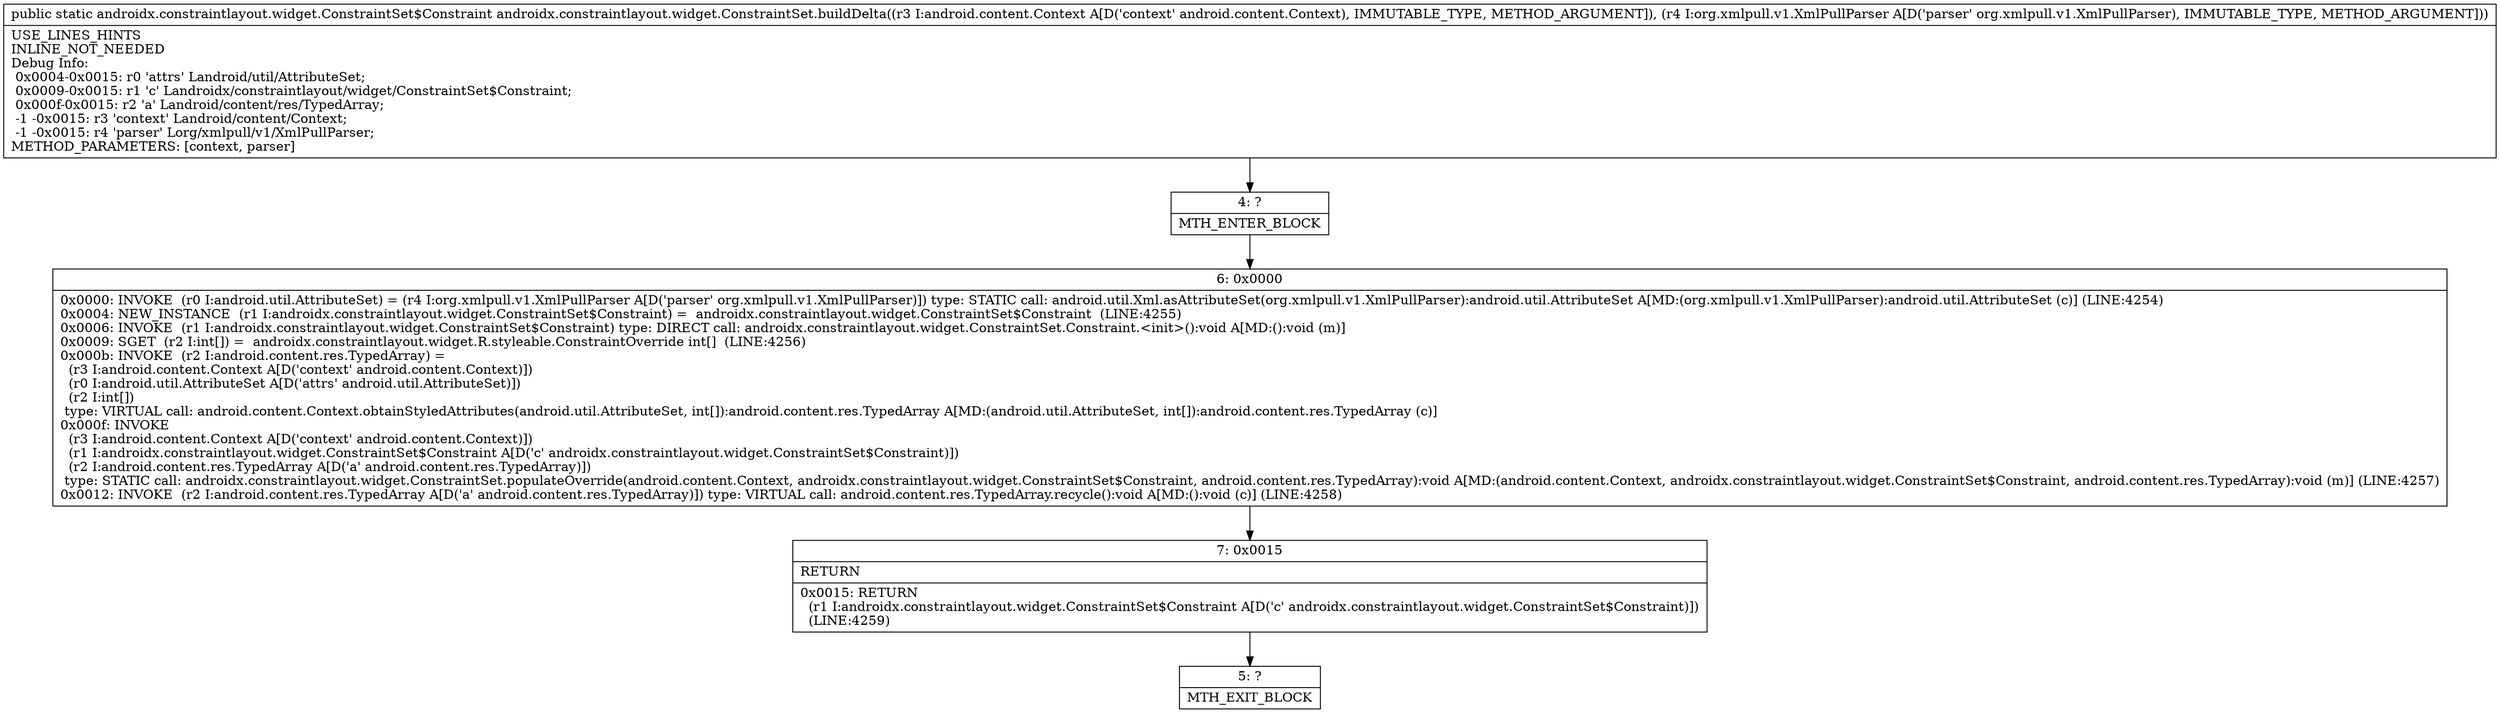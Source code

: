 digraph "CFG forandroidx.constraintlayout.widget.ConstraintSet.buildDelta(Landroid\/content\/Context;Lorg\/xmlpull\/v1\/XmlPullParser;)Landroidx\/constraintlayout\/widget\/ConstraintSet$Constraint;" {
Node_4 [shape=record,label="{4\:\ ?|MTH_ENTER_BLOCK\l}"];
Node_6 [shape=record,label="{6\:\ 0x0000|0x0000: INVOKE  (r0 I:android.util.AttributeSet) = (r4 I:org.xmlpull.v1.XmlPullParser A[D('parser' org.xmlpull.v1.XmlPullParser)]) type: STATIC call: android.util.Xml.asAttributeSet(org.xmlpull.v1.XmlPullParser):android.util.AttributeSet A[MD:(org.xmlpull.v1.XmlPullParser):android.util.AttributeSet (c)] (LINE:4254)\l0x0004: NEW_INSTANCE  (r1 I:androidx.constraintlayout.widget.ConstraintSet$Constraint) =  androidx.constraintlayout.widget.ConstraintSet$Constraint  (LINE:4255)\l0x0006: INVOKE  (r1 I:androidx.constraintlayout.widget.ConstraintSet$Constraint) type: DIRECT call: androidx.constraintlayout.widget.ConstraintSet.Constraint.\<init\>():void A[MD:():void (m)]\l0x0009: SGET  (r2 I:int[]) =  androidx.constraintlayout.widget.R.styleable.ConstraintOverride int[]  (LINE:4256)\l0x000b: INVOKE  (r2 I:android.content.res.TypedArray) = \l  (r3 I:android.content.Context A[D('context' android.content.Context)])\l  (r0 I:android.util.AttributeSet A[D('attrs' android.util.AttributeSet)])\l  (r2 I:int[])\l type: VIRTUAL call: android.content.Context.obtainStyledAttributes(android.util.AttributeSet, int[]):android.content.res.TypedArray A[MD:(android.util.AttributeSet, int[]):android.content.res.TypedArray (c)]\l0x000f: INVOKE  \l  (r3 I:android.content.Context A[D('context' android.content.Context)])\l  (r1 I:androidx.constraintlayout.widget.ConstraintSet$Constraint A[D('c' androidx.constraintlayout.widget.ConstraintSet$Constraint)])\l  (r2 I:android.content.res.TypedArray A[D('a' android.content.res.TypedArray)])\l type: STATIC call: androidx.constraintlayout.widget.ConstraintSet.populateOverride(android.content.Context, androidx.constraintlayout.widget.ConstraintSet$Constraint, android.content.res.TypedArray):void A[MD:(android.content.Context, androidx.constraintlayout.widget.ConstraintSet$Constraint, android.content.res.TypedArray):void (m)] (LINE:4257)\l0x0012: INVOKE  (r2 I:android.content.res.TypedArray A[D('a' android.content.res.TypedArray)]) type: VIRTUAL call: android.content.res.TypedArray.recycle():void A[MD:():void (c)] (LINE:4258)\l}"];
Node_7 [shape=record,label="{7\:\ 0x0015|RETURN\l|0x0015: RETURN  \l  (r1 I:androidx.constraintlayout.widget.ConstraintSet$Constraint A[D('c' androidx.constraintlayout.widget.ConstraintSet$Constraint)])\l  (LINE:4259)\l}"];
Node_5 [shape=record,label="{5\:\ ?|MTH_EXIT_BLOCK\l}"];
MethodNode[shape=record,label="{public static androidx.constraintlayout.widget.ConstraintSet$Constraint androidx.constraintlayout.widget.ConstraintSet.buildDelta((r3 I:android.content.Context A[D('context' android.content.Context), IMMUTABLE_TYPE, METHOD_ARGUMENT]), (r4 I:org.xmlpull.v1.XmlPullParser A[D('parser' org.xmlpull.v1.XmlPullParser), IMMUTABLE_TYPE, METHOD_ARGUMENT]))  | USE_LINES_HINTS\lINLINE_NOT_NEEDED\lDebug Info:\l  0x0004\-0x0015: r0 'attrs' Landroid\/util\/AttributeSet;\l  0x0009\-0x0015: r1 'c' Landroidx\/constraintlayout\/widget\/ConstraintSet$Constraint;\l  0x000f\-0x0015: r2 'a' Landroid\/content\/res\/TypedArray;\l  \-1 \-0x0015: r3 'context' Landroid\/content\/Context;\l  \-1 \-0x0015: r4 'parser' Lorg\/xmlpull\/v1\/XmlPullParser;\lMETHOD_PARAMETERS: [context, parser]\l}"];
MethodNode -> Node_4;Node_4 -> Node_6;
Node_6 -> Node_7;
Node_7 -> Node_5;
}

